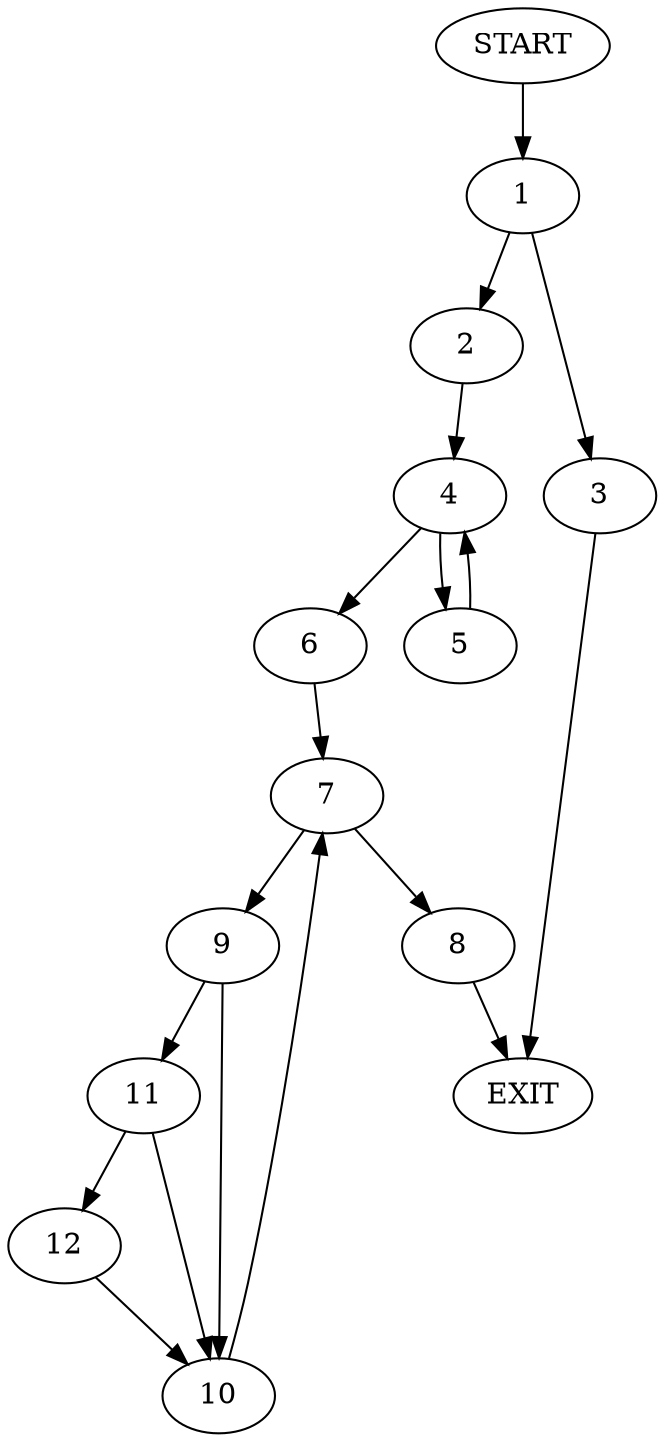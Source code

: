 digraph {
0 [label="START"]
13 [label="EXIT"]
0 -> 1
1 -> 2
1 -> 3
3 -> 13
2 -> 4
4 -> 5
4 -> 6
5 -> 4
6 -> 7
7 -> 8
7 -> 9
8 -> 13
9 -> 10
9 -> 11
10 -> 7
11 -> 10
11 -> 12
12 -> 10
}
